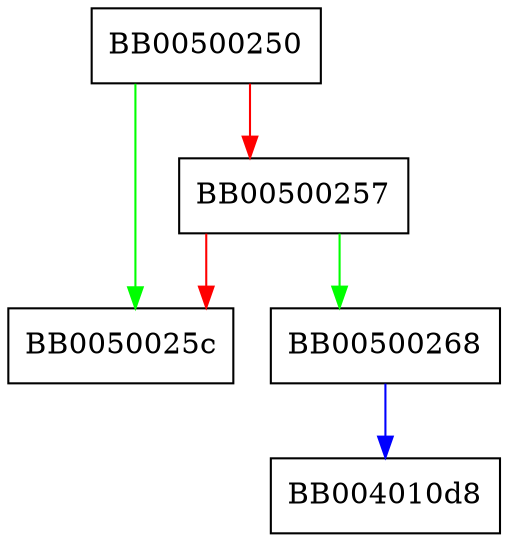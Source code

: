 digraph lcid_comp {
  node [shape="box"];
  graph [splines=ortho];
  BB00500250 -> BB0050025c [color="green"];
  BB00500250 -> BB00500257 [color="red"];
  BB00500257 -> BB00500268 [color="green"];
  BB00500257 -> BB0050025c [color="red"];
  BB00500268 -> BB004010d8 [color="blue"];
}